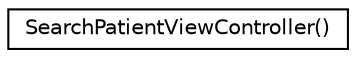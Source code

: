 digraph G
{
  edge [fontname="Helvetica",fontsize="10",labelfontname="Helvetica",labelfontsize="10"];
  node [fontname="Helvetica",fontsize="10",shape=record];
  rankdir="LR";
  Node1 [label="SearchPatientViewController()",height=0.2,width=0.4,color="black", fillcolor="white", style="filled",URL="$interface_search_patient_view_controller_07_08.html"];
}
